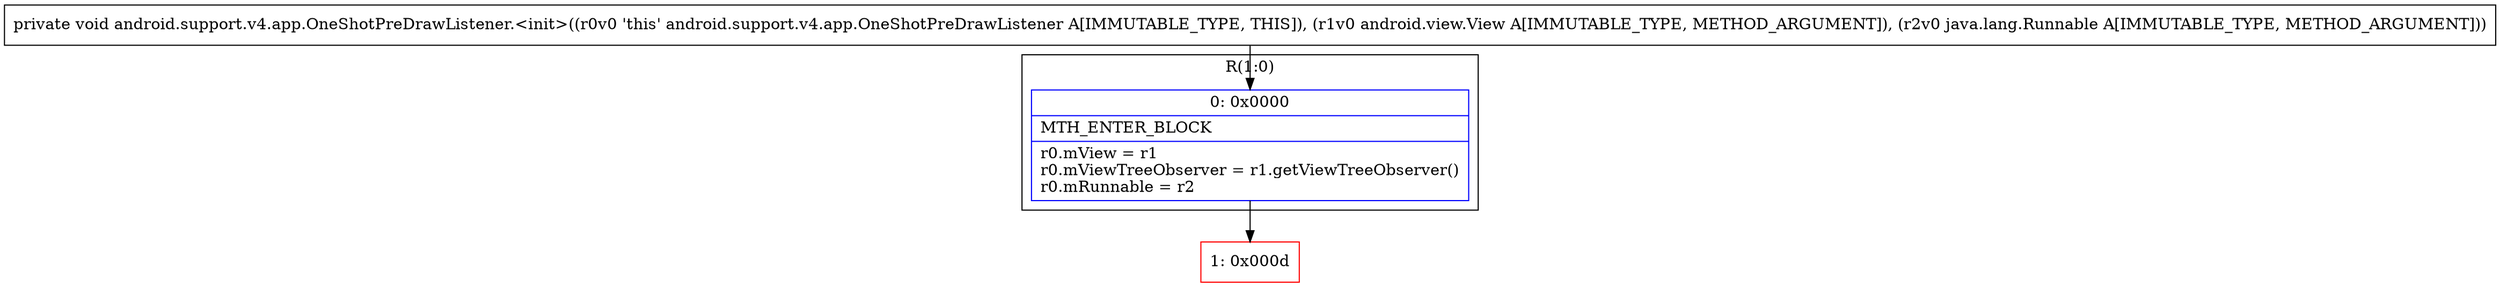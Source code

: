 digraph "CFG forandroid.support.v4.app.OneShotPreDrawListener.\<init\>(Landroid\/view\/View;Ljava\/lang\/Runnable;)V" {
subgraph cluster_Region_1817238412 {
label = "R(1:0)";
node [shape=record,color=blue];
Node_0 [shape=record,label="{0\:\ 0x0000|MTH_ENTER_BLOCK\l|r0.mView = r1\lr0.mViewTreeObserver = r1.getViewTreeObserver()\lr0.mRunnable = r2\l}"];
}
Node_1 [shape=record,color=red,label="{1\:\ 0x000d}"];
MethodNode[shape=record,label="{private void android.support.v4.app.OneShotPreDrawListener.\<init\>((r0v0 'this' android.support.v4.app.OneShotPreDrawListener A[IMMUTABLE_TYPE, THIS]), (r1v0 android.view.View A[IMMUTABLE_TYPE, METHOD_ARGUMENT]), (r2v0 java.lang.Runnable A[IMMUTABLE_TYPE, METHOD_ARGUMENT])) }"];
MethodNode -> Node_0;
Node_0 -> Node_1;
}


